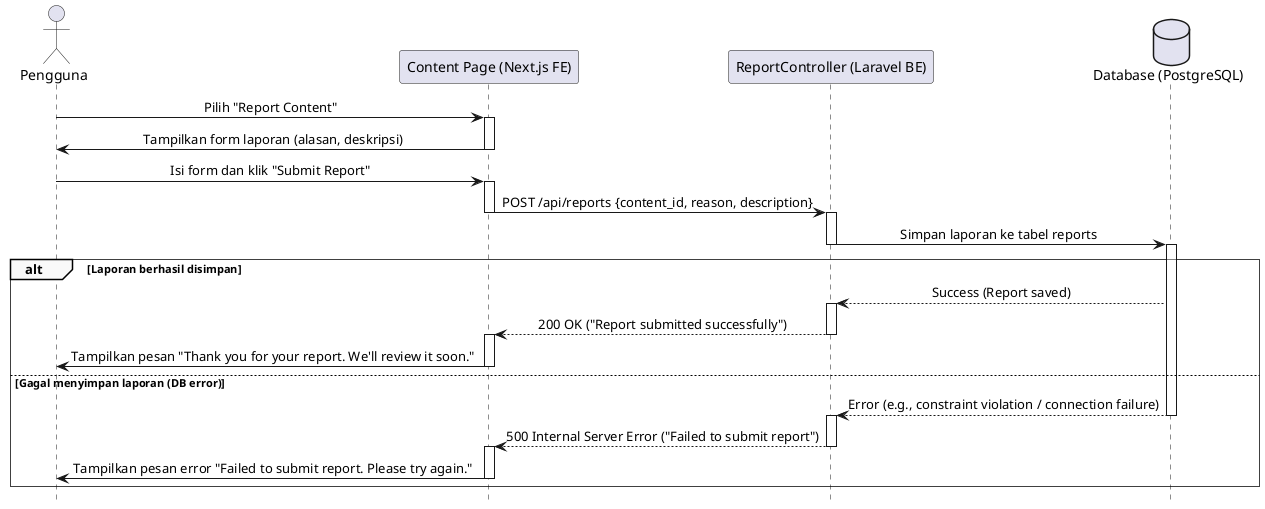 @startuml
' === Styling ===
skinparam sequence {
    LifelineFooterStrategy none
    MessageAlign center
    ArrowThickness 1
    ParticipantPadding 20
    GroupBorderThickness 0.5
    GroupBackgroundColor #F9F9F9
}
hide footbox

' === Participants ===
actor Pengguna
participant "Content Page (Next.js FE)" as FE
participant "ReportController (Laravel BE)" as BE
database "Database (PostgreSQL)" as DB

' === Flow: Melakukan Report Pelanggaran Konten ===
Pengguna -> FE: Pilih "Report Content"
activate FE
FE -> Pengguna: Tampilkan form laporan (alasan, deskripsi)
deactivate FE

Pengguna -> FE: Isi form dan klik "Submit Report"
activate FE
FE -> BE: POST /api/reports {content_id, reason, description}
deactivate FE
activate BE


    BE -> DB: Simpan laporan ke tabel reports
        deactivate BE
    activate DB

    alt Laporan berhasil disimpan
        DB --> BE: Success (Report saved)
        activate BE
        BE --> FE: 200 OK ("Report submitted successfully")
        deactivate BE
        activate FE
        FE -> Pengguna: Tampilkan pesan "Thank you for your report. We'll review it soon."
        deactivate FE

    else Gagal menyimpan laporan (DB error)
        DB --> BE: Error (e.g., constraint violation / connection failure)
        deactivate DB
        activate BE
        BE --> FE: 500 Internal Server Error ("Failed to submit report")
        deactivate BE
        activate FE
        FE -> Pengguna: Tampilkan pesan error "Failed to submit report. Please try again."
        deactivate FE
    end


@enduml